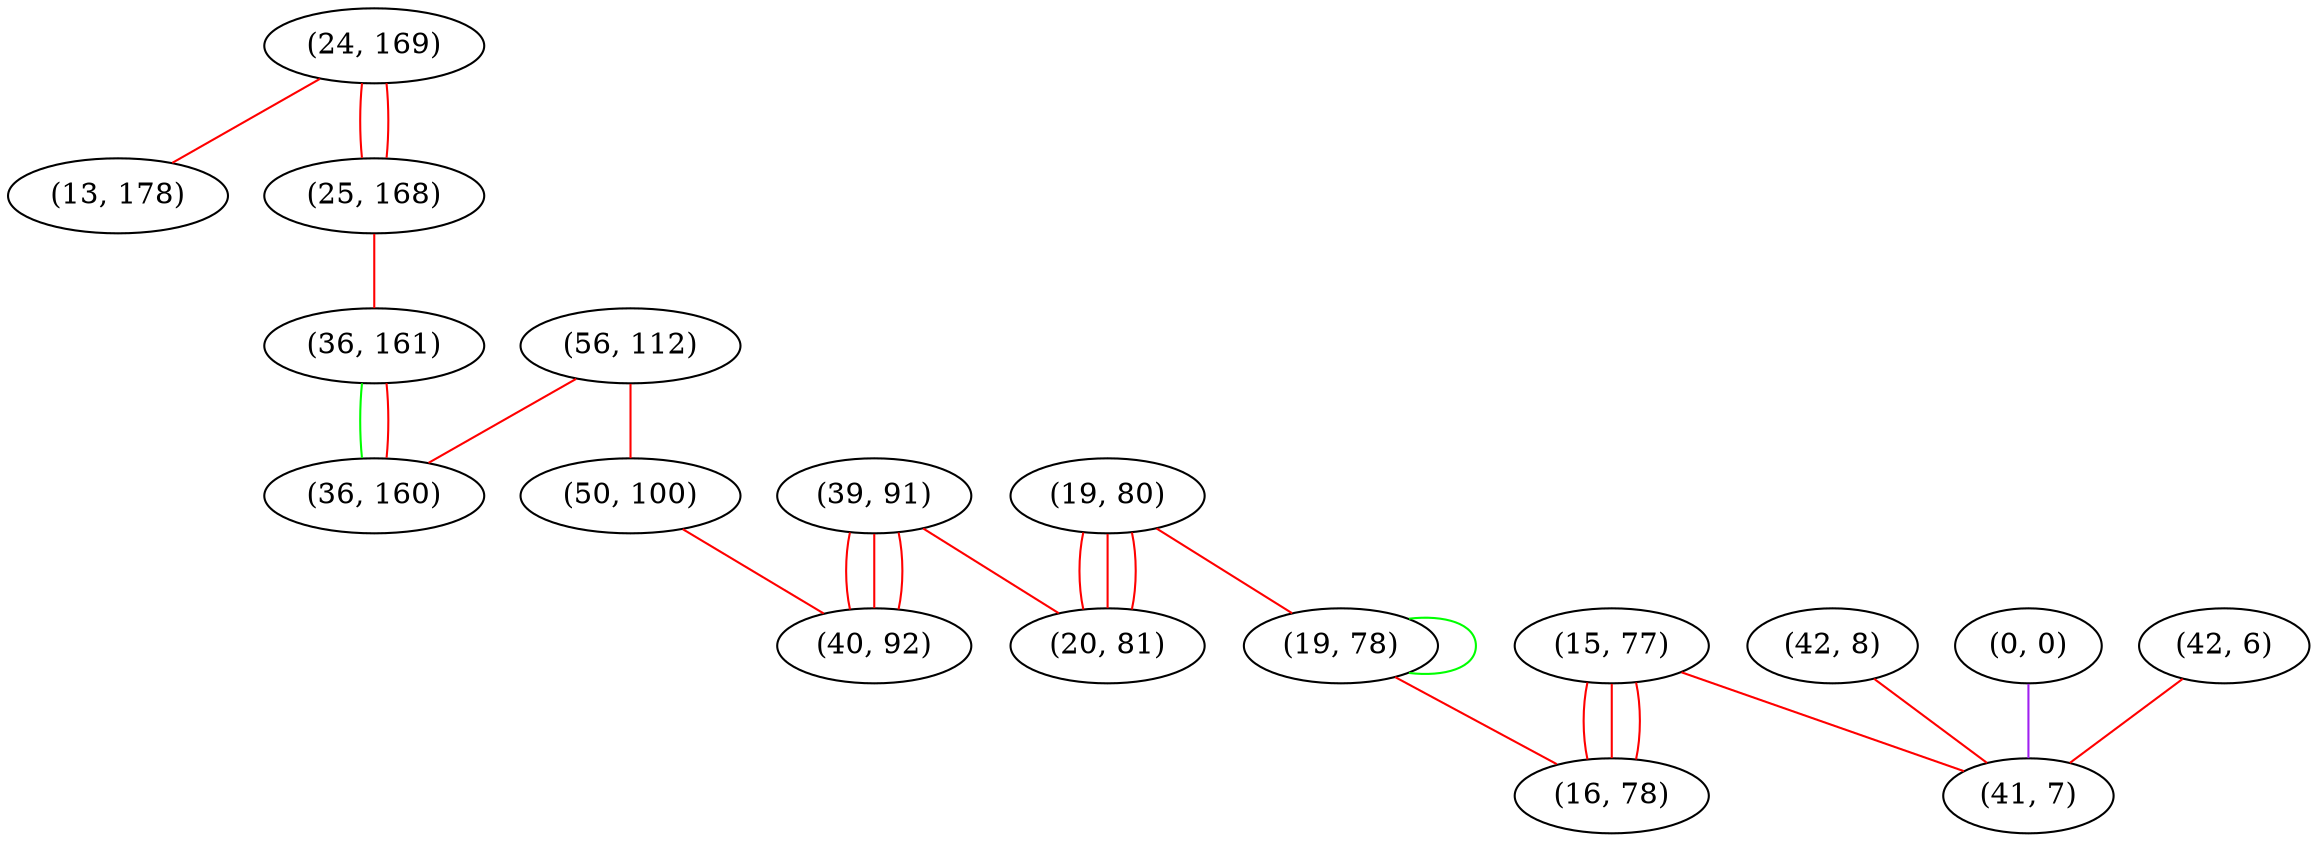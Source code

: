 graph "" {
"(24, 169)";
"(42, 8)";
"(15, 77)";
"(19, 80)";
"(39, 91)";
"(56, 112)";
"(20, 81)";
"(50, 100)";
"(19, 78)";
"(0, 0)";
"(13, 178)";
"(42, 6)";
"(40, 92)";
"(16, 78)";
"(25, 168)";
"(41, 7)";
"(36, 161)";
"(36, 160)";
"(24, 169)" -- "(25, 168)"  [color=red, key=0, weight=1];
"(24, 169)" -- "(25, 168)"  [color=red, key=1, weight=1];
"(24, 169)" -- "(13, 178)"  [color=red, key=0, weight=1];
"(42, 8)" -- "(41, 7)"  [color=red, key=0, weight=1];
"(15, 77)" -- "(16, 78)"  [color=red, key=0, weight=1];
"(15, 77)" -- "(16, 78)"  [color=red, key=1, weight=1];
"(15, 77)" -- "(16, 78)"  [color=red, key=2, weight=1];
"(15, 77)" -- "(41, 7)"  [color=red, key=0, weight=1];
"(19, 80)" -- "(20, 81)"  [color=red, key=0, weight=1];
"(19, 80)" -- "(20, 81)"  [color=red, key=1, weight=1];
"(19, 80)" -- "(20, 81)"  [color=red, key=2, weight=1];
"(19, 80)" -- "(19, 78)"  [color=red, key=0, weight=1];
"(39, 91)" -- "(20, 81)"  [color=red, key=0, weight=1];
"(39, 91)" -- "(40, 92)"  [color=red, key=0, weight=1];
"(39, 91)" -- "(40, 92)"  [color=red, key=1, weight=1];
"(39, 91)" -- "(40, 92)"  [color=red, key=2, weight=1];
"(56, 112)" -- "(50, 100)"  [color=red, key=0, weight=1];
"(56, 112)" -- "(36, 160)"  [color=red, key=0, weight=1];
"(50, 100)" -- "(40, 92)"  [color=red, key=0, weight=1];
"(19, 78)" -- "(16, 78)"  [color=red, key=0, weight=1];
"(19, 78)" -- "(19, 78)"  [color=green, key=0, weight=2];
"(0, 0)" -- "(41, 7)"  [color=purple, key=0, weight=4];
"(42, 6)" -- "(41, 7)"  [color=red, key=0, weight=1];
"(25, 168)" -- "(36, 161)"  [color=red, key=0, weight=1];
"(36, 161)" -- "(36, 160)"  [color=green, key=0, weight=2];
"(36, 161)" -- "(36, 160)"  [color=red, key=1, weight=1];
}
